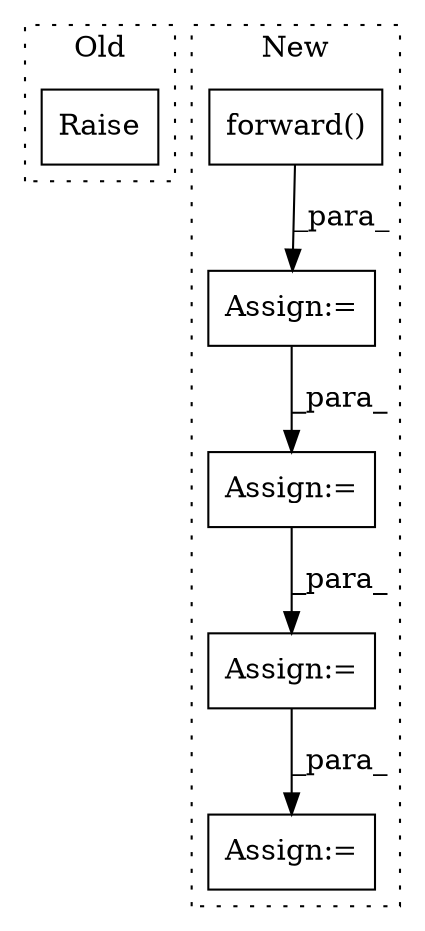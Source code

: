 digraph G {
subgraph cluster0 {
1 [label="Raise" a="91" s="1922" l="6" shape="box"];
label = "Old";
style="dotted";
}
subgraph cluster1 {
2 [label="forward()" a="75" s="1963,1977" l="13,1" shape="box"];
3 [label="Assign:=" a="68" s="1960" l="3" shape="box"];
4 [label="Assign:=" a="68" s="2021" l="3" shape="box"];
5 [label="Assign:=" a="68" s="2082" l="3" shape="box"];
6 [label="Assign:=" a="68" s="2152" l="3" shape="box"];
label = "New";
style="dotted";
}
2 -> 3 [label="_para_"];
3 -> 4 [label="_para_"];
4 -> 5 [label="_para_"];
5 -> 6 [label="_para_"];
}
